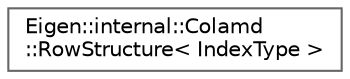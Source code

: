 digraph "Graphical Class Hierarchy"
{
 // LATEX_PDF_SIZE
  bgcolor="transparent";
  edge [fontname=Helvetica,fontsize=10,labelfontname=Helvetica,labelfontsize=10];
  node [fontname=Helvetica,fontsize=10,shape=box,height=0.2,width=0.4];
  rankdir="LR";
  Node0 [id="Node000000",label="Eigen::internal::Colamd\l::RowStructure\< IndexType \>",height=0.2,width=0.4,color="grey40", fillcolor="white", style="filled",URL="$structEigen_1_1internal_1_1Colamd_1_1RowStructure.html",tooltip=" "];
}
